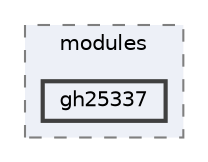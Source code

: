 digraph "env/lib/python3.12/site-packages/numpy/f2py/tests/src/modules/gh25337"
{
 // LATEX_PDF_SIZE
  bgcolor="transparent";
  edge [fontname=Helvetica,fontsize=10,labelfontname=Helvetica,labelfontsize=10];
  node [fontname=Helvetica,fontsize=10,shape=box,height=0.2,width=0.4];
  compound=true
  subgraph clusterdir_67318206f29f7a478dad3a405a051ba2 {
    graph [ bgcolor="#edf0f7", pencolor="grey50", label="modules", fontname=Helvetica,fontsize=10 style="filled,dashed", URL="dir_67318206f29f7a478dad3a405a051ba2.html",tooltip=""]
  dir_3f63d14ad5209ee7da1055165f954064 [label="gh25337", fillcolor="#edf0f7", color="grey25", style="filled,bold", URL="dir_3f63d14ad5209ee7da1055165f954064.html",tooltip=""];
  }
}
